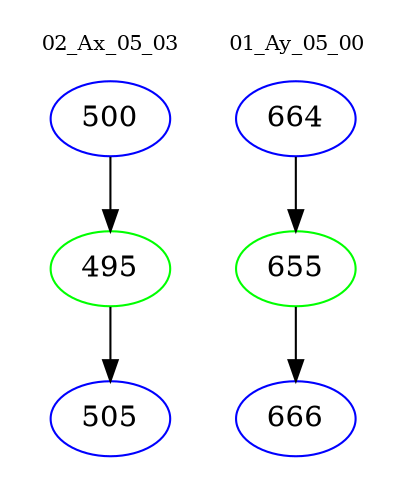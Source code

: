 digraph{
subgraph cluster_0 {
color = white
label = "02_Ax_05_03";
fontsize=10;
T0_500 [label="500", color="blue"]
T0_500 -> T0_495 [color="black"]
T0_495 [label="495", color="green"]
T0_495 -> T0_505 [color="black"]
T0_505 [label="505", color="blue"]
}
subgraph cluster_1 {
color = white
label = "01_Ay_05_00";
fontsize=10;
T1_664 [label="664", color="blue"]
T1_664 -> T1_655 [color="black"]
T1_655 [label="655", color="green"]
T1_655 -> T1_666 [color="black"]
T1_666 [label="666", color="blue"]
}
}
